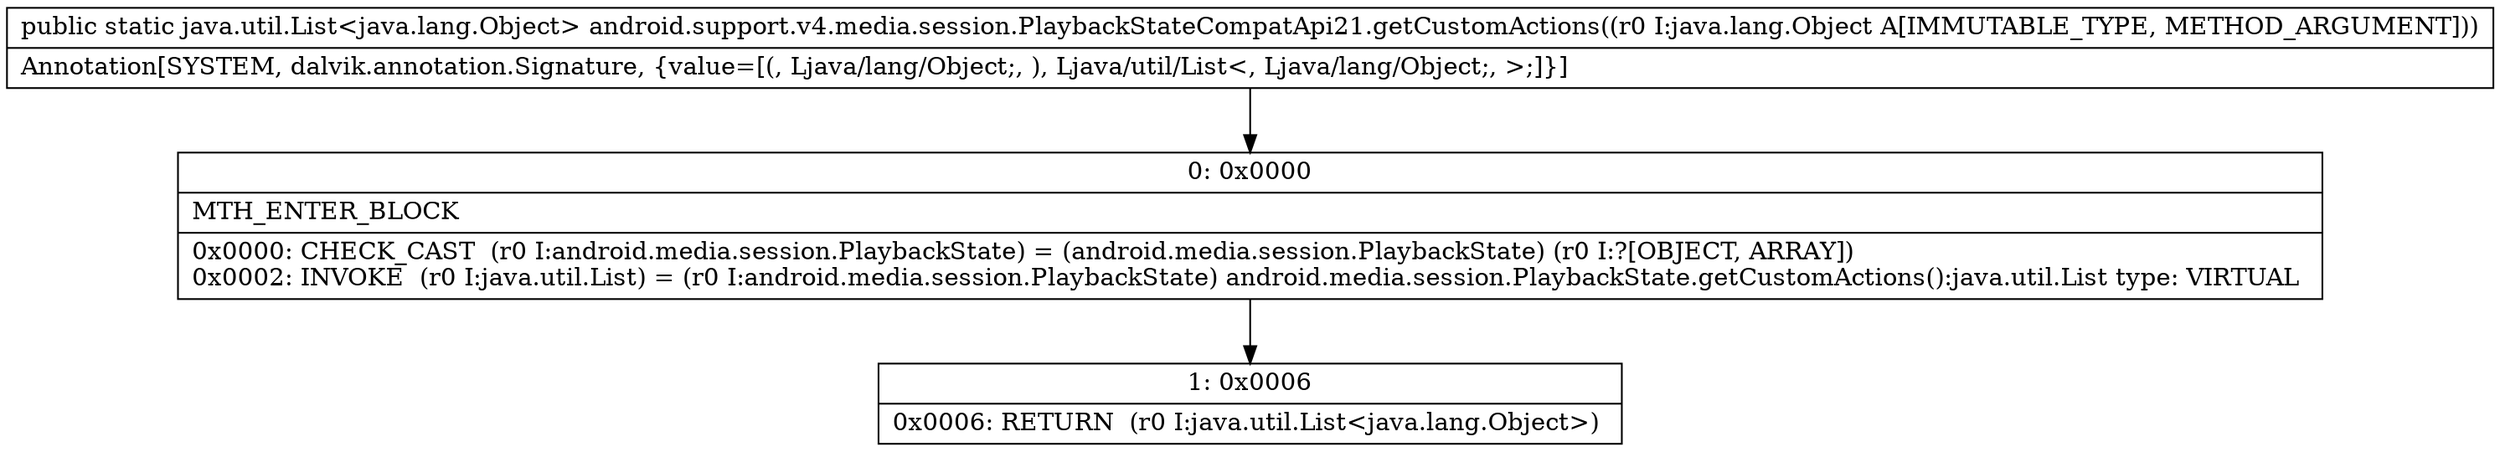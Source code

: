 digraph "CFG forandroid.support.v4.media.session.PlaybackStateCompatApi21.getCustomActions(Ljava\/lang\/Object;)Ljava\/util\/List;" {
Node_0 [shape=record,label="{0\:\ 0x0000|MTH_ENTER_BLOCK\l|0x0000: CHECK_CAST  (r0 I:android.media.session.PlaybackState) = (android.media.session.PlaybackState) (r0 I:?[OBJECT, ARRAY]) \l0x0002: INVOKE  (r0 I:java.util.List) = (r0 I:android.media.session.PlaybackState) android.media.session.PlaybackState.getCustomActions():java.util.List type: VIRTUAL \l}"];
Node_1 [shape=record,label="{1\:\ 0x0006|0x0006: RETURN  (r0 I:java.util.List\<java.lang.Object\>) \l}"];
MethodNode[shape=record,label="{public static java.util.List\<java.lang.Object\> android.support.v4.media.session.PlaybackStateCompatApi21.getCustomActions((r0 I:java.lang.Object A[IMMUTABLE_TYPE, METHOD_ARGUMENT]))  | Annotation[SYSTEM, dalvik.annotation.Signature, \{value=[(, Ljava\/lang\/Object;, ), Ljava\/util\/List\<, Ljava\/lang\/Object;, \>;]\}]\l}"];
MethodNode -> Node_0;
Node_0 -> Node_1;
}

